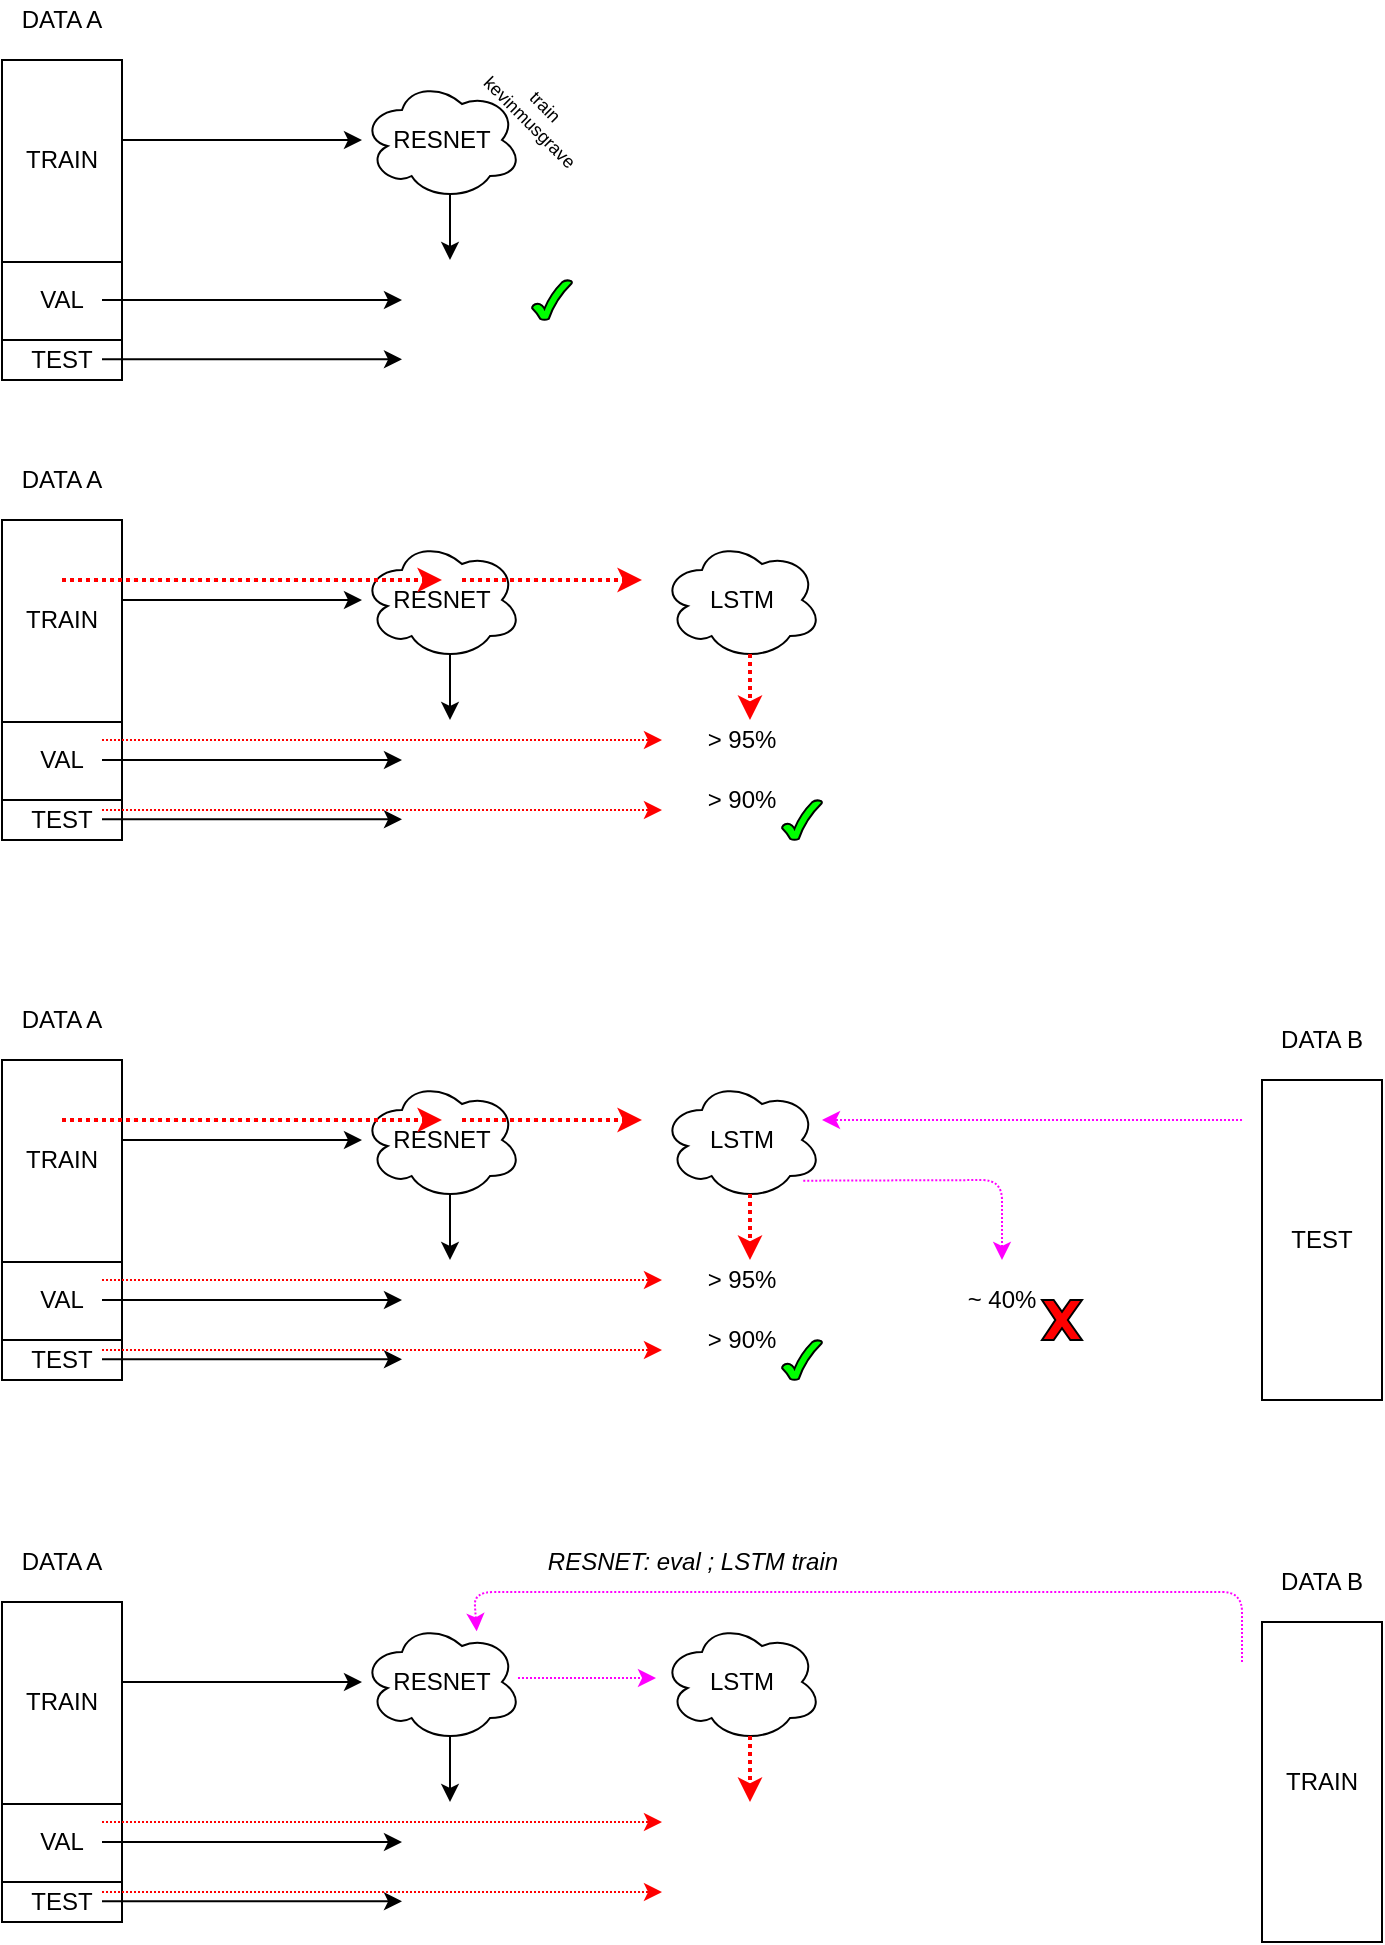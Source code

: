 <mxfile version="14.3.1" type="github">
  <diagram id="OwbG5oHq4rT-jGktvwgA" name="Page-1">
    <mxGraphModel dx="1422" dy="739" grid="0" gridSize="10" guides="1" tooltips="1" connect="1" arrows="1" fold="1" page="0" pageScale="1" pageWidth="827" pageHeight="1169" math="0" shadow="0">
      <root>
        <mxCell id="0" />
        <mxCell id="1" parent="0" />
        <mxCell id="dqrIhCOy4dputuyZEAVO-1" value="" style="rounded=0;whiteSpace=wrap;html=1;" parent="1" vertex="1">
          <mxGeometry x="740" y="710" width="60" height="160" as="geometry" />
        </mxCell>
        <mxCell id="dqrIhCOy4dputuyZEAVO-5" value="DATA B" style="text;html=1;strokeColor=none;fillColor=none;align=center;verticalAlign=middle;whiteSpace=wrap;rounded=0;" parent="1" vertex="1">
          <mxGeometry x="740" y="680" width="60" height="20" as="geometry" />
        </mxCell>
        <mxCell id="dqrIhCOy4dputuyZEAVO-12" style="edgeStyle=orthogonalEdgeStyle;rounded=0;orthogonalLoop=1;jettySize=auto;html=1;exitX=1;exitY=0.25;exitDx=0;exitDy=0;entryX=0;entryY=0.5;entryDx=0;entryDy=0;entryPerimeter=0;" parent="1" source="dqrIhCOy4dputuyZEAVO-6" target="dqrIhCOy4dputuyZEAVO-10" edge="1">
          <mxGeometry relative="1" as="geometry" />
        </mxCell>
        <mxCell id="dqrIhCOy4dputuyZEAVO-6" value="" style="rounded=0;whiteSpace=wrap;html=1;" parent="1" vertex="1">
          <mxGeometry x="110" y="200" width="60" height="160" as="geometry" />
        </mxCell>
        <mxCell id="dqrIhCOy4dputuyZEAVO-7" value="" style="endArrow=none;html=1;exitX=0;exitY=0.75;exitDx=0;exitDy=0;" parent="1" edge="1">
          <mxGeometry width="50" height="50" relative="1" as="geometry">
            <mxPoint x="110" y="301" as="sourcePoint" />
            <mxPoint x="170" y="301" as="targetPoint" />
          </mxGeometry>
        </mxCell>
        <mxCell id="dqrIhCOy4dputuyZEAVO-8" value="" style="endArrow=none;html=1;exitX=0;exitY=0.75;exitDx=0;exitDy=0;" parent="1" edge="1">
          <mxGeometry width="50" height="50" relative="1" as="geometry">
            <mxPoint x="110" y="340" as="sourcePoint" />
            <mxPoint x="170" y="340" as="targetPoint" />
          </mxGeometry>
        </mxCell>
        <mxCell id="dqrIhCOy4dputuyZEAVO-9" value="DATA A" style="text;html=1;strokeColor=none;fillColor=none;align=center;verticalAlign=middle;whiteSpace=wrap;rounded=0;" parent="1" vertex="1">
          <mxGeometry x="110" y="170" width="60" height="20" as="geometry" />
        </mxCell>
        <mxCell id="dqrIhCOy4dputuyZEAVO-18" style="edgeStyle=orthogonalEdgeStyle;rounded=0;orthogonalLoop=1;jettySize=auto;html=1;exitX=0.55;exitY=0.95;exitDx=0;exitDy=0;exitPerimeter=0;" parent="1" source="dqrIhCOy4dputuyZEAVO-10" edge="1">
          <mxGeometry relative="1" as="geometry">
            <mxPoint x="334" y="300" as="targetPoint" />
          </mxGeometry>
        </mxCell>
        <mxCell id="dqrIhCOy4dputuyZEAVO-10" value="RESNET" style="ellipse;shape=cloud;whiteSpace=wrap;html=1;" parent="1" vertex="1">
          <mxGeometry x="290" y="210" width="80" height="60" as="geometry" />
        </mxCell>
        <mxCell id="dqrIhCOy4dputuyZEAVO-11" value="LSTM" style="ellipse;shape=cloud;whiteSpace=wrap;html=1;" parent="1" vertex="1">
          <mxGeometry x="440" y="440" width="80" height="60" as="geometry" />
        </mxCell>
        <mxCell id="dqrIhCOy4dputuyZEAVO-13" value="TRAIN" style="text;html=1;strokeColor=none;fillColor=none;align=center;verticalAlign=middle;whiteSpace=wrap;rounded=0;" parent="1" vertex="1">
          <mxGeometry x="120" y="240" width="40" height="20" as="geometry" />
        </mxCell>
        <mxCell id="dqrIhCOy4dputuyZEAVO-20" style="edgeStyle=orthogonalEdgeStyle;rounded=0;orthogonalLoop=1;jettySize=auto;html=1;" parent="1" source="dqrIhCOy4dputuyZEAVO-14" edge="1">
          <mxGeometry relative="1" as="geometry">
            <mxPoint x="310" y="320" as="targetPoint" />
          </mxGeometry>
        </mxCell>
        <mxCell id="dqrIhCOy4dputuyZEAVO-14" value="VAL" style="text;html=1;strokeColor=none;fillColor=none;align=center;verticalAlign=middle;whiteSpace=wrap;rounded=0;" parent="1" vertex="1">
          <mxGeometry x="120" y="310" width="40" height="20" as="geometry" />
        </mxCell>
        <mxCell id="dqrIhCOy4dputuyZEAVO-15" value="TEST" style="text;html=1;strokeColor=none;fillColor=none;align=center;verticalAlign=middle;whiteSpace=wrap;rounded=0;" parent="1" vertex="1">
          <mxGeometry x="120" y="340" width="40" height="20" as="geometry" />
        </mxCell>
        <mxCell id="dqrIhCOy4dputuyZEAVO-21" style="edgeStyle=orthogonalEdgeStyle;rounded=0;orthogonalLoop=1;jettySize=auto;html=1;" parent="1" edge="1">
          <mxGeometry relative="1" as="geometry">
            <mxPoint x="310" y="349.67" as="targetPoint" />
            <mxPoint x="160" y="349.67" as="sourcePoint" />
          </mxGeometry>
        </mxCell>
        <mxCell id="dqrIhCOy4dputuyZEAVO-23" style="edgeStyle=orthogonalEdgeStyle;rounded=0;orthogonalLoop=1;jettySize=auto;html=1;exitX=1;exitY=0.25;exitDx=0;exitDy=0;entryX=0;entryY=0.5;entryDx=0;entryDy=0;entryPerimeter=0;" parent="1" source="dqrIhCOy4dputuyZEAVO-24" target="dqrIhCOy4dputuyZEAVO-29" edge="1">
          <mxGeometry relative="1" as="geometry" />
        </mxCell>
        <mxCell id="dqrIhCOy4dputuyZEAVO-24" value="" style="rounded=0;whiteSpace=wrap;html=1;" parent="1" vertex="1">
          <mxGeometry x="110" y="430" width="60" height="160" as="geometry" />
        </mxCell>
        <mxCell id="dqrIhCOy4dputuyZEAVO-25" value="" style="endArrow=none;html=1;exitX=0;exitY=0.75;exitDx=0;exitDy=0;" parent="1" edge="1">
          <mxGeometry width="50" height="50" relative="1" as="geometry">
            <mxPoint x="110" y="531" as="sourcePoint" />
            <mxPoint x="170" y="531" as="targetPoint" />
          </mxGeometry>
        </mxCell>
        <mxCell id="dqrIhCOy4dputuyZEAVO-26" value="" style="endArrow=none;html=1;exitX=0;exitY=0.75;exitDx=0;exitDy=0;" parent="1" edge="1">
          <mxGeometry width="50" height="50" relative="1" as="geometry">
            <mxPoint x="110" y="570" as="sourcePoint" />
            <mxPoint x="170" y="570" as="targetPoint" />
          </mxGeometry>
        </mxCell>
        <mxCell id="dqrIhCOy4dputuyZEAVO-27" value="DATA A" style="text;html=1;strokeColor=none;fillColor=none;align=center;verticalAlign=middle;whiteSpace=wrap;rounded=0;" parent="1" vertex="1">
          <mxGeometry x="110" y="400" width="60" height="20" as="geometry" />
        </mxCell>
        <mxCell id="dqrIhCOy4dputuyZEAVO-28" style="edgeStyle=orthogonalEdgeStyle;rounded=0;orthogonalLoop=1;jettySize=auto;html=1;exitX=0.55;exitY=0.95;exitDx=0;exitDy=0;exitPerimeter=0;" parent="1" source="dqrIhCOy4dputuyZEAVO-29" edge="1">
          <mxGeometry relative="1" as="geometry">
            <mxPoint x="334" y="530" as="targetPoint" />
          </mxGeometry>
        </mxCell>
        <mxCell id="dqrIhCOy4dputuyZEAVO-29" value="RESNET" style="ellipse;shape=cloud;whiteSpace=wrap;html=1;" parent="1" vertex="1">
          <mxGeometry x="290" y="440" width="80" height="60" as="geometry" />
        </mxCell>
        <mxCell id="dqrIhCOy4dputuyZEAVO-30" value="TRAIN" style="text;html=1;strokeColor=none;fillColor=none;align=center;verticalAlign=middle;whiteSpace=wrap;rounded=0;" parent="1" vertex="1">
          <mxGeometry x="120" y="470" width="40" height="20" as="geometry" />
        </mxCell>
        <mxCell id="dqrIhCOy4dputuyZEAVO-31" style="edgeStyle=orthogonalEdgeStyle;rounded=0;orthogonalLoop=1;jettySize=auto;html=1;" parent="1" source="dqrIhCOy4dputuyZEAVO-32" edge="1">
          <mxGeometry relative="1" as="geometry">
            <mxPoint x="310" y="550" as="targetPoint" />
          </mxGeometry>
        </mxCell>
        <mxCell id="dqrIhCOy4dputuyZEAVO-32" value="VAL" style="text;html=1;strokeColor=none;fillColor=none;align=center;verticalAlign=middle;whiteSpace=wrap;rounded=0;" parent="1" vertex="1">
          <mxGeometry x="120" y="540" width="40" height="20" as="geometry" />
        </mxCell>
        <mxCell id="dqrIhCOy4dputuyZEAVO-33" value="TEST" style="text;html=1;strokeColor=none;fillColor=none;align=center;verticalAlign=middle;whiteSpace=wrap;rounded=0;" parent="1" vertex="1">
          <mxGeometry x="120" y="570" width="40" height="20" as="geometry" />
        </mxCell>
        <mxCell id="dqrIhCOy4dputuyZEAVO-34" style="edgeStyle=orthogonalEdgeStyle;rounded=0;orthogonalLoop=1;jettySize=auto;html=1;" parent="1" edge="1">
          <mxGeometry relative="1" as="geometry">
            <mxPoint x="310" y="579.67" as="targetPoint" />
            <mxPoint x="160" y="579.67" as="sourcePoint" />
          </mxGeometry>
        </mxCell>
        <mxCell id="dqrIhCOy4dputuyZEAVO-22" style="edgeStyle=orthogonalEdgeStyle;rounded=0;orthogonalLoop=1;jettySize=auto;html=1;fillColor=#f8cecc;strokeColor=#FF0000;strokeWidth=2;dashed=1;dashPattern=1 1;" parent="1" edge="1">
          <mxGeometry relative="1" as="geometry">
            <mxPoint x="330" y="460" as="targetPoint" />
            <mxPoint x="140" y="460" as="sourcePoint" />
          </mxGeometry>
        </mxCell>
        <mxCell id="dqrIhCOy4dputuyZEAVO-35" style="edgeStyle=orthogonalEdgeStyle;rounded=0;orthogonalLoop=1;jettySize=auto;html=1;fillColor=#f8cecc;strokeColor=#FF0000;strokeWidth=2;dashed=1;dashPattern=1 1;" parent="1" edge="1">
          <mxGeometry relative="1" as="geometry">
            <mxPoint x="430" y="460" as="targetPoint" />
            <mxPoint x="340" y="460" as="sourcePoint" />
          </mxGeometry>
        </mxCell>
        <mxCell id="dqrIhCOy4dputuyZEAVO-37" style="edgeStyle=orthogonalEdgeStyle;rounded=0;orthogonalLoop=1;jettySize=auto;html=1;fillColor=#f8cecc;strokeColor=#FF0000;strokeWidth=2;dashed=1;dashPattern=1 1;exitX=0.55;exitY=0.95;exitDx=0;exitDy=0;exitPerimeter=0;" parent="1" source="dqrIhCOy4dputuyZEAVO-11" edge="1">
          <mxGeometry relative="1" as="geometry">
            <mxPoint x="484" y="530" as="targetPoint" />
            <mxPoint x="350" y="470" as="sourcePoint" />
          </mxGeometry>
        </mxCell>
        <mxCell id="dqrIhCOy4dputuyZEAVO-38" value="&amp;gt; 95%" style="text;html=1;strokeColor=none;fillColor=none;align=center;verticalAlign=middle;whiteSpace=wrap;rounded=0;" parent="1" vertex="1">
          <mxGeometry x="450" y="530" width="60" height="20" as="geometry" />
        </mxCell>
        <mxCell id="dqrIhCOy4dputuyZEAVO-39" value="&amp;gt; 90%" style="text;html=1;strokeColor=none;fillColor=none;align=center;verticalAlign=middle;whiteSpace=wrap;rounded=0;" parent="1" vertex="1">
          <mxGeometry x="450" y="560" width="60" height="20" as="geometry" />
        </mxCell>
        <mxCell id="dqrIhCOy4dputuyZEAVO-40" style="edgeStyle=orthogonalEdgeStyle;rounded=0;orthogonalLoop=1;jettySize=auto;html=1;fillColor=#f8cecc;strokeColor=#FF0000;strokeWidth=1;dashed=1;dashPattern=1 1;" parent="1" edge="1">
          <mxGeometry relative="1" as="geometry">
            <mxPoint x="440" y="540" as="targetPoint" />
            <mxPoint x="160" y="540" as="sourcePoint" />
          </mxGeometry>
        </mxCell>
        <mxCell id="dqrIhCOy4dputuyZEAVO-41" style="edgeStyle=orthogonalEdgeStyle;rounded=0;orthogonalLoop=1;jettySize=auto;html=1;fillColor=#f8cecc;strokeColor=#FF0000;strokeWidth=1;dashed=1;dashPattern=1 1;" parent="1" edge="1">
          <mxGeometry relative="1" as="geometry">
            <mxPoint x="440" y="575" as="targetPoint" />
            <mxPoint x="160" y="575" as="sourcePoint" />
          </mxGeometry>
        </mxCell>
        <mxCell id="dqrIhCOy4dputuyZEAVO-42" style="edgeStyle=orthogonalEdgeStyle;rounded=0;orthogonalLoop=1;jettySize=auto;html=1;exitX=0.5;exitY=1;exitDx=0;exitDy=0;dashed=1;dashPattern=1 1;strokeColor=#FF0000;strokeWidth=1;" parent="1" source="dqrIhCOy4dputuyZEAVO-39" target="dqrIhCOy4dputuyZEAVO-39" edge="1">
          <mxGeometry relative="1" as="geometry" />
        </mxCell>
        <mxCell id="dqrIhCOy4dputuyZEAVO-43" value="" style="verticalLabelPosition=bottom;verticalAlign=top;html=1;shape=mxgraph.basic.tick;fillColor=#00FF00;" parent="1" vertex="1">
          <mxGeometry x="375" y="310" width="20" height="20" as="geometry" />
        </mxCell>
        <mxCell id="dqrIhCOy4dputuyZEAVO-44" value="" style="verticalLabelPosition=bottom;verticalAlign=top;html=1;shape=mxgraph.basic.tick;fillColor=#00FF00;" parent="1" vertex="1">
          <mxGeometry x="500" y="570" width="20" height="20" as="geometry" />
        </mxCell>
        <mxCell id="dqrIhCOy4dputuyZEAVO-45" value="LSTM" style="ellipse;shape=cloud;whiteSpace=wrap;html=1;" parent="1" vertex="1">
          <mxGeometry x="440" y="710" width="80" height="60" as="geometry" />
        </mxCell>
        <mxCell id="dqrIhCOy4dputuyZEAVO-46" style="edgeStyle=orthogonalEdgeStyle;rounded=0;orthogonalLoop=1;jettySize=auto;html=1;exitX=1;exitY=0.25;exitDx=0;exitDy=0;entryX=0;entryY=0.5;entryDx=0;entryDy=0;entryPerimeter=0;" parent="1" source="dqrIhCOy4dputuyZEAVO-47" target="dqrIhCOy4dputuyZEAVO-52" edge="1">
          <mxGeometry relative="1" as="geometry" />
        </mxCell>
        <mxCell id="dqrIhCOy4dputuyZEAVO-47" value="" style="rounded=0;whiteSpace=wrap;html=1;" parent="1" vertex="1">
          <mxGeometry x="110" y="700" width="60" height="160" as="geometry" />
        </mxCell>
        <mxCell id="dqrIhCOy4dputuyZEAVO-48" value="" style="endArrow=none;html=1;exitX=0;exitY=0.75;exitDx=0;exitDy=0;" parent="1" edge="1">
          <mxGeometry width="50" height="50" relative="1" as="geometry">
            <mxPoint x="110" y="801" as="sourcePoint" />
            <mxPoint x="170" y="801" as="targetPoint" />
          </mxGeometry>
        </mxCell>
        <mxCell id="dqrIhCOy4dputuyZEAVO-49" value="" style="endArrow=none;html=1;exitX=0;exitY=0.75;exitDx=0;exitDy=0;" parent="1" edge="1">
          <mxGeometry width="50" height="50" relative="1" as="geometry">
            <mxPoint x="110" y="840" as="sourcePoint" />
            <mxPoint x="170" y="840" as="targetPoint" />
          </mxGeometry>
        </mxCell>
        <mxCell id="dqrIhCOy4dputuyZEAVO-50" value="DATA A" style="text;html=1;strokeColor=none;fillColor=none;align=center;verticalAlign=middle;whiteSpace=wrap;rounded=0;" parent="1" vertex="1">
          <mxGeometry x="110" y="670" width="60" height="20" as="geometry" />
        </mxCell>
        <mxCell id="dqrIhCOy4dputuyZEAVO-51" style="edgeStyle=orthogonalEdgeStyle;rounded=0;orthogonalLoop=1;jettySize=auto;html=1;exitX=0.55;exitY=0.95;exitDx=0;exitDy=0;exitPerimeter=0;" parent="1" source="dqrIhCOy4dputuyZEAVO-52" edge="1">
          <mxGeometry relative="1" as="geometry">
            <mxPoint x="334" y="800" as="targetPoint" />
          </mxGeometry>
        </mxCell>
        <mxCell id="dqrIhCOy4dputuyZEAVO-52" value="RESNET" style="ellipse;shape=cloud;whiteSpace=wrap;html=1;" parent="1" vertex="1">
          <mxGeometry x="290" y="710" width="80" height="60" as="geometry" />
        </mxCell>
        <mxCell id="dqrIhCOy4dputuyZEAVO-53" value="TRAIN" style="text;html=1;strokeColor=none;fillColor=none;align=center;verticalAlign=middle;whiteSpace=wrap;rounded=0;" parent="1" vertex="1">
          <mxGeometry x="120" y="740" width="40" height="20" as="geometry" />
        </mxCell>
        <mxCell id="dqrIhCOy4dputuyZEAVO-54" style="edgeStyle=orthogonalEdgeStyle;rounded=0;orthogonalLoop=1;jettySize=auto;html=1;" parent="1" source="dqrIhCOy4dputuyZEAVO-55" edge="1">
          <mxGeometry relative="1" as="geometry">
            <mxPoint x="310" y="820" as="targetPoint" />
          </mxGeometry>
        </mxCell>
        <mxCell id="dqrIhCOy4dputuyZEAVO-55" value="VAL" style="text;html=1;strokeColor=none;fillColor=none;align=center;verticalAlign=middle;whiteSpace=wrap;rounded=0;" parent="1" vertex="1">
          <mxGeometry x="120" y="810" width="40" height="20" as="geometry" />
        </mxCell>
        <mxCell id="dqrIhCOy4dputuyZEAVO-56" value="TEST" style="text;html=1;strokeColor=none;fillColor=none;align=center;verticalAlign=middle;whiteSpace=wrap;rounded=0;" parent="1" vertex="1">
          <mxGeometry x="120" y="840" width="40" height="20" as="geometry" />
        </mxCell>
        <mxCell id="dqrIhCOy4dputuyZEAVO-57" style="edgeStyle=orthogonalEdgeStyle;rounded=0;orthogonalLoop=1;jettySize=auto;html=1;" parent="1" edge="1">
          <mxGeometry relative="1" as="geometry">
            <mxPoint x="310" y="849.67" as="targetPoint" />
            <mxPoint x="160" y="849.67" as="sourcePoint" />
          </mxGeometry>
        </mxCell>
        <mxCell id="dqrIhCOy4dputuyZEAVO-58" style="edgeStyle=orthogonalEdgeStyle;rounded=0;orthogonalLoop=1;jettySize=auto;html=1;fillColor=#f8cecc;strokeColor=#FF0000;strokeWidth=2;dashed=1;dashPattern=1 1;" parent="1" edge="1">
          <mxGeometry relative="1" as="geometry">
            <mxPoint x="330" y="730" as="targetPoint" />
            <mxPoint x="140" y="730" as="sourcePoint" />
          </mxGeometry>
        </mxCell>
        <mxCell id="dqrIhCOy4dputuyZEAVO-59" style="edgeStyle=orthogonalEdgeStyle;rounded=0;orthogonalLoop=1;jettySize=auto;html=1;fillColor=#f8cecc;strokeColor=#FF0000;strokeWidth=2;dashed=1;dashPattern=1 1;" parent="1" edge="1">
          <mxGeometry relative="1" as="geometry">
            <mxPoint x="430" y="730" as="targetPoint" />
            <mxPoint x="340" y="730" as="sourcePoint" />
          </mxGeometry>
        </mxCell>
        <mxCell id="dqrIhCOy4dputuyZEAVO-60" style="edgeStyle=orthogonalEdgeStyle;rounded=0;orthogonalLoop=1;jettySize=auto;html=1;fillColor=#f8cecc;strokeColor=#FF0000;strokeWidth=2;dashed=1;dashPattern=1 1;exitX=0.55;exitY=0.95;exitDx=0;exitDy=0;exitPerimeter=0;" parent="1" source="dqrIhCOy4dputuyZEAVO-45" edge="1">
          <mxGeometry relative="1" as="geometry">
            <mxPoint x="484" y="800" as="targetPoint" />
            <mxPoint x="350" y="740" as="sourcePoint" />
          </mxGeometry>
        </mxCell>
        <mxCell id="dqrIhCOy4dputuyZEAVO-61" value="&amp;gt; 95%" style="text;html=1;strokeColor=none;fillColor=none;align=center;verticalAlign=middle;whiteSpace=wrap;rounded=0;" parent="1" vertex="1">
          <mxGeometry x="450" y="800" width="60" height="20" as="geometry" />
        </mxCell>
        <mxCell id="dqrIhCOy4dputuyZEAVO-62" value="&amp;gt; 90%" style="text;html=1;strokeColor=none;fillColor=none;align=center;verticalAlign=middle;whiteSpace=wrap;rounded=0;" parent="1" vertex="1">
          <mxGeometry x="450" y="830" width="60" height="20" as="geometry" />
        </mxCell>
        <mxCell id="dqrIhCOy4dputuyZEAVO-63" style="edgeStyle=orthogonalEdgeStyle;rounded=0;orthogonalLoop=1;jettySize=auto;html=1;fillColor=#f8cecc;strokeColor=#FF0000;strokeWidth=1;dashed=1;dashPattern=1 1;" parent="1" edge="1">
          <mxGeometry relative="1" as="geometry">
            <mxPoint x="440" y="810" as="targetPoint" />
            <mxPoint x="160" y="810" as="sourcePoint" />
          </mxGeometry>
        </mxCell>
        <mxCell id="dqrIhCOy4dputuyZEAVO-64" style="edgeStyle=orthogonalEdgeStyle;rounded=0;orthogonalLoop=1;jettySize=auto;html=1;fillColor=#f8cecc;strokeColor=#FF0000;strokeWidth=1;dashed=1;dashPattern=1 1;" parent="1" edge="1">
          <mxGeometry relative="1" as="geometry">
            <mxPoint x="440" y="845" as="targetPoint" />
            <mxPoint x="160" y="845" as="sourcePoint" />
          </mxGeometry>
        </mxCell>
        <mxCell id="dqrIhCOy4dputuyZEAVO-65" style="edgeStyle=orthogonalEdgeStyle;rounded=0;orthogonalLoop=1;jettySize=auto;html=1;exitX=0.5;exitY=1;exitDx=0;exitDy=0;dashed=1;dashPattern=1 1;strokeColor=#FF0000;strokeWidth=1;" parent="1" source="dqrIhCOy4dputuyZEAVO-62" target="dqrIhCOy4dputuyZEAVO-62" edge="1">
          <mxGeometry relative="1" as="geometry" />
        </mxCell>
        <mxCell id="dqrIhCOy4dputuyZEAVO-66" value="" style="verticalLabelPosition=bottom;verticalAlign=top;html=1;shape=mxgraph.basic.tick;fillColor=#00FF00;" parent="1" vertex="1">
          <mxGeometry x="500" y="840" width="20" height="20" as="geometry" />
        </mxCell>
        <mxCell id="dqrIhCOy4dputuyZEAVO-67" value="TEST" style="text;html=1;strokeColor=none;fillColor=none;align=center;verticalAlign=middle;whiteSpace=wrap;rounded=0;" parent="1" vertex="1">
          <mxGeometry x="750" y="780" width="40" height="20" as="geometry" />
        </mxCell>
        <mxCell id="dqrIhCOy4dputuyZEAVO-68" value="" style="endArrow=classic;html=1;dashed=1;dashPattern=1 1;strokeWidth=1;fillColor=#ffe6cc;strokeColor=#FF00FF;" parent="1" edge="1">
          <mxGeometry width="50" height="50" relative="1" as="geometry">
            <mxPoint x="730" y="730" as="sourcePoint" />
            <mxPoint x="520" y="730" as="targetPoint" />
          </mxGeometry>
        </mxCell>
        <mxCell id="dqrIhCOy4dputuyZEAVO-69" value="" style="endArrow=classic;html=1;dashed=1;dashPattern=1 1;strokeColor=#FF00FF;strokeWidth=1;exitX=0.883;exitY=0.839;exitDx=0;exitDy=0;exitPerimeter=0;" parent="1" source="dqrIhCOy4dputuyZEAVO-45" edge="1">
          <mxGeometry width="50" height="50" relative="1" as="geometry">
            <mxPoint x="400" y="780" as="sourcePoint" />
            <mxPoint x="610" y="800" as="targetPoint" />
            <Array as="points">
              <mxPoint x="610" y="760" />
            </Array>
          </mxGeometry>
        </mxCell>
        <mxCell id="dqrIhCOy4dputuyZEAVO-70" value="~ 40%" style="text;html=1;strokeColor=none;fillColor=none;align=center;verticalAlign=middle;whiteSpace=wrap;rounded=0;" parent="1" vertex="1">
          <mxGeometry x="580" y="810" width="60" height="20" as="geometry" />
        </mxCell>
        <mxCell id="dqrIhCOy4dputuyZEAVO-71" value="" style="verticalLabelPosition=bottom;verticalAlign=top;html=1;shape=mxgraph.basic.x;fillColor=#FF0000;" parent="1" vertex="1">
          <mxGeometry x="630" y="820" width="20" height="20" as="geometry" />
        </mxCell>
        <mxCell id="dqrIhCOy4dputuyZEAVO-73" value="" style="rounded=0;whiteSpace=wrap;html=1;" parent="1" vertex="1">
          <mxGeometry x="740" y="981" width="60" height="160" as="geometry" />
        </mxCell>
        <mxCell id="dqrIhCOy4dputuyZEAVO-74" value="DATA B" style="text;html=1;strokeColor=none;fillColor=none;align=center;verticalAlign=middle;whiteSpace=wrap;rounded=0;" parent="1" vertex="1">
          <mxGeometry x="740" y="951" width="60" height="20" as="geometry" />
        </mxCell>
        <mxCell id="dqrIhCOy4dputuyZEAVO-75" value="LSTM" style="ellipse;shape=cloud;whiteSpace=wrap;html=1;" parent="1" vertex="1">
          <mxGeometry x="440" y="981" width="80" height="60" as="geometry" />
        </mxCell>
        <mxCell id="dqrIhCOy4dputuyZEAVO-76" style="edgeStyle=orthogonalEdgeStyle;rounded=0;orthogonalLoop=1;jettySize=auto;html=1;exitX=1;exitY=0.25;exitDx=0;exitDy=0;entryX=0;entryY=0.5;entryDx=0;entryDy=0;entryPerimeter=0;" parent="1" source="dqrIhCOy4dputuyZEAVO-77" target="dqrIhCOy4dputuyZEAVO-82" edge="1">
          <mxGeometry relative="1" as="geometry" />
        </mxCell>
        <mxCell id="dqrIhCOy4dputuyZEAVO-77" value="" style="rounded=0;whiteSpace=wrap;html=1;" parent="1" vertex="1">
          <mxGeometry x="110" y="971" width="60" height="160" as="geometry" />
        </mxCell>
        <mxCell id="dqrIhCOy4dputuyZEAVO-78" value="" style="endArrow=none;html=1;exitX=0;exitY=0.75;exitDx=0;exitDy=0;" parent="1" edge="1">
          <mxGeometry width="50" height="50" relative="1" as="geometry">
            <mxPoint x="110" y="1072" as="sourcePoint" />
            <mxPoint x="170" y="1072" as="targetPoint" />
          </mxGeometry>
        </mxCell>
        <mxCell id="dqrIhCOy4dputuyZEAVO-79" value="" style="endArrow=none;html=1;exitX=0;exitY=0.75;exitDx=0;exitDy=0;" parent="1" edge="1">
          <mxGeometry width="50" height="50" relative="1" as="geometry">
            <mxPoint x="110" y="1111" as="sourcePoint" />
            <mxPoint x="170" y="1111" as="targetPoint" />
          </mxGeometry>
        </mxCell>
        <mxCell id="dqrIhCOy4dputuyZEAVO-80" value="DATA A" style="text;html=1;strokeColor=none;fillColor=none;align=center;verticalAlign=middle;whiteSpace=wrap;rounded=0;" parent="1" vertex="1">
          <mxGeometry x="110" y="941" width="60" height="20" as="geometry" />
        </mxCell>
        <mxCell id="dqrIhCOy4dputuyZEAVO-81" style="edgeStyle=orthogonalEdgeStyle;rounded=0;orthogonalLoop=1;jettySize=auto;html=1;exitX=0.55;exitY=0.95;exitDx=0;exitDy=0;exitPerimeter=0;" parent="1" source="dqrIhCOy4dputuyZEAVO-82" edge="1">
          <mxGeometry relative="1" as="geometry">
            <mxPoint x="334" y="1071" as="targetPoint" />
          </mxGeometry>
        </mxCell>
        <mxCell id="dqrIhCOy4dputuyZEAVO-82" value="RESNET" style="ellipse;shape=cloud;whiteSpace=wrap;html=1;" parent="1" vertex="1">
          <mxGeometry x="290" y="981" width="80" height="60" as="geometry" />
        </mxCell>
        <mxCell id="dqrIhCOy4dputuyZEAVO-83" value="TRAIN" style="text;html=1;strokeColor=none;fillColor=none;align=center;verticalAlign=middle;whiteSpace=wrap;rounded=0;" parent="1" vertex="1">
          <mxGeometry x="120" y="1011" width="40" height="20" as="geometry" />
        </mxCell>
        <mxCell id="dqrIhCOy4dputuyZEAVO-84" style="edgeStyle=orthogonalEdgeStyle;rounded=0;orthogonalLoop=1;jettySize=auto;html=1;" parent="1" source="dqrIhCOy4dputuyZEAVO-85" edge="1">
          <mxGeometry relative="1" as="geometry">
            <mxPoint x="310" y="1091" as="targetPoint" />
          </mxGeometry>
        </mxCell>
        <mxCell id="dqrIhCOy4dputuyZEAVO-85" value="VAL" style="text;html=1;strokeColor=none;fillColor=none;align=center;verticalAlign=middle;whiteSpace=wrap;rounded=0;" parent="1" vertex="1">
          <mxGeometry x="120" y="1081" width="40" height="20" as="geometry" />
        </mxCell>
        <mxCell id="dqrIhCOy4dputuyZEAVO-86" value="TEST" style="text;html=1;strokeColor=none;fillColor=none;align=center;verticalAlign=middle;whiteSpace=wrap;rounded=0;" parent="1" vertex="1">
          <mxGeometry x="120" y="1111" width="40" height="20" as="geometry" />
        </mxCell>
        <mxCell id="dqrIhCOy4dputuyZEAVO-87" style="edgeStyle=orthogonalEdgeStyle;rounded=0;orthogonalLoop=1;jettySize=auto;html=1;" parent="1" edge="1">
          <mxGeometry relative="1" as="geometry">
            <mxPoint x="310" y="1120.67" as="targetPoint" />
            <mxPoint x="160" y="1120.67" as="sourcePoint" />
          </mxGeometry>
        </mxCell>
        <mxCell id="dqrIhCOy4dputuyZEAVO-90" style="edgeStyle=orthogonalEdgeStyle;rounded=0;orthogonalLoop=1;jettySize=auto;html=1;fillColor=#f8cecc;strokeColor=#FF0000;strokeWidth=2;dashed=1;dashPattern=1 1;exitX=0.55;exitY=0.95;exitDx=0;exitDy=0;exitPerimeter=0;" parent="1" source="dqrIhCOy4dputuyZEAVO-75" edge="1">
          <mxGeometry relative="1" as="geometry">
            <mxPoint x="484" y="1071" as="targetPoint" />
            <mxPoint x="350" y="1011" as="sourcePoint" />
          </mxGeometry>
        </mxCell>
        <mxCell id="dqrIhCOy4dputuyZEAVO-93" style="edgeStyle=orthogonalEdgeStyle;rounded=0;orthogonalLoop=1;jettySize=auto;html=1;fillColor=#f8cecc;strokeColor=#FF0000;strokeWidth=1;dashed=1;dashPattern=1 1;" parent="1" edge="1">
          <mxGeometry relative="1" as="geometry">
            <mxPoint x="440" y="1081" as="targetPoint" />
            <mxPoint x="160" y="1081" as="sourcePoint" />
          </mxGeometry>
        </mxCell>
        <mxCell id="dqrIhCOy4dputuyZEAVO-94" style="edgeStyle=orthogonalEdgeStyle;rounded=0;orthogonalLoop=1;jettySize=auto;html=1;fillColor=#f8cecc;strokeColor=#FF0000;strokeWidth=1;dashed=1;dashPattern=1 1;" parent="1" edge="1">
          <mxGeometry relative="1" as="geometry">
            <mxPoint x="440" y="1116" as="targetPoint" />
            <mxPoint x="160" y="1116" as="sourcePoint" />
          </mxGeometry>
        </mxCell>
        <mxCell id="dqrIhCOy4dputuyZEAVO-97" value="TRAIN" style="text;html=1;strokeColor=none;fillColor=none;align=center;verticalAlign=middle;whiteSpace=wrap;rounded=0;" parent="1" vertex="1">
          <mxGeometry x="750" y="1051" width="40" height="20" as="geometry" />
        </mxCell>
        <mxCell id="dqrIhCOy4dputuyZEAVO-98" value="" style="endArrow=classic;html=1;dashed=1;dashPattern=1 1;strokeWidth=1;fillColor=#ffe6cc;strokeColor=#FF00FF;entryX=0.717;entryY=0.078;entryDx=0;entryDy=0;entryPerimeter=0;" parent="1" target="dqrIhCOy4dputuyZEAVO-82" edge="1">
          <mxGeometry width="50" height="50" relative="1" as="geometry">
            <mxPoint x="730" y="1001" as="sourcePoint" />
            <mxPoint x="326" y="966" as="targetPoint" />
            <Array as="points">
              <mxPoint x="730" y="966" />
              <mxPoint x="346" y="966" />
            </Array>
          </mxGeometry>
        </mxCell>
        <mxCell id="dqrIhCOy4dputuyZEAVO-107" value="" style="endArrow=classic;html=1;dashed=1;dashPattern=1 1;strokeColor=#FF00FF;strokeWidth=1;exitX=0.975;exitY=0.467;exitDx=0;exitDy=0;exitPerimeter=0;" parent="1" source="dqrIhCOy4dputuyZEAVO-82" edge="1">
          <mxGeometry width="50" height="50" relative="1" as="geometry">
            <mxPoint x="402" y="996" as="sourcePoint" />
            <mxPoint x="437" y="1009" as="targetPoint" />
          </mxGeometry>
        </mxCell>
        <mxCell id="dqrIhCOy4dputuyZEAVO-108" value="&lt;i&gt;RESNET: eval ; LSTM train&lt;/i&gt;" style="text;html=1;strokeColor=none;fillColor=none;align=center;verticalAlign=middle;whiteSpace=wrap;rounded=0;" parent="1" vertex="1">
          <mxGeometry x="361" y="941" width="189" height="20" as="geometry" />
        </mxCell>
        <mxCell id="dqrIhCOy4dputuyZEAVO-112" value="train&lt;br&gt;kevinmusgrave" style="text;html=1;strokeColor=none;fillColor=none;align=center;verticalAlign=middle;whiteSpace=wrap;rounded=0;rotation=45;fontSize=9;" parent="1" vertex="1">
          <mxGeometry x="358" y="217" width="40" height="20" as="geometry" />
        </mxCell>
      </root>
    </mxGraphModel>
  </diagram>
</mxfile>
